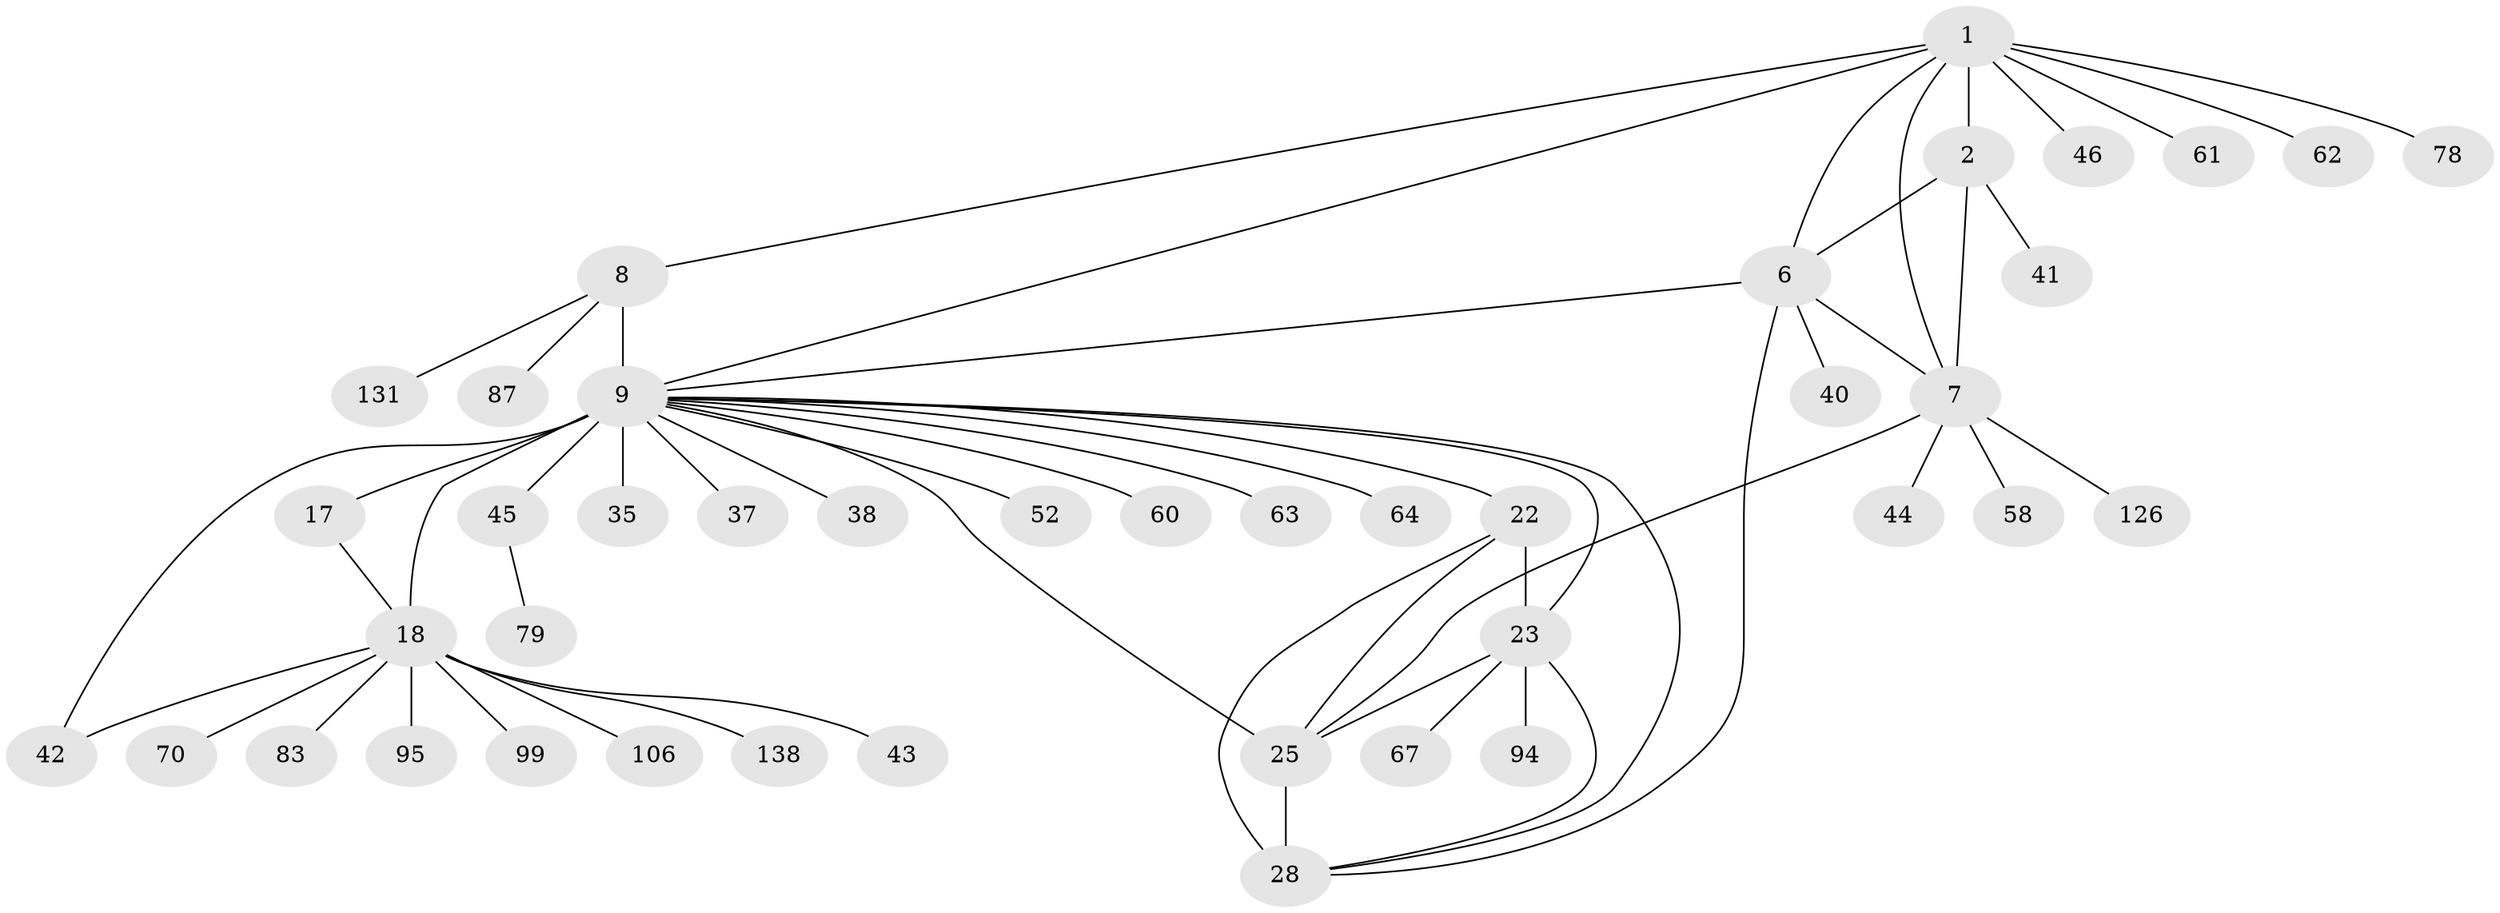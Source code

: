 // original degree distribution, {11: 0.05, 7: 0.02142857142857143, 6: 0.03571428571428571, 8: 0.06428571428571428, 12: 0.02857142857142857, 14: 0.014285714285714285, 9: 0.02857142857142857, 10: 0.007142857142857143, 2: 0.08571428571428572, 1: 0.6214285714285714, 3: 0.03571428571428571, 4: 0.007142857142857143}
// Generated by graph-tools (version 1.1) at 2025/19/03/04/25 18:19:58]
// undirected, 42 vertices, 56 edges
graph export_dot {
graph [start="1"]
  node [color=gray90,style=filled];
  1 [super="+89+39+69+66+4"];
  2 [super="+3"];
  6 [super="+57+86+114+121"];
  7 [super="+77"];
  8 [super="+84+11"];
  9 [super="+15+75+10+53+112+29"];
  17 [super="+115"];
  18 [super="+20+111+19"];
  22 [super="+27+24+54+105+122+125+135"];
  23;
  25 [super="+47+36"];
  28 [super="+76+108+129+55"];
  35;
  37;
  38;
  40;
  41;
  42 [super="+96+104"];
  43;
  44 [super="+117+91"];
  45 [super="+59"];
  46 [super="+48"];
  52;
  58;
  60;
  61;
  62;
  63;
  64;
  67;
  70;
  78;
  79;
  83;
  87;
  94;
  95 [super="+116"];
  99;
  106;
  126;
  131;
  138;
  1 -- 2 [weight=6];
  1 -- 6 [weight=3];
  1 -- 7 [weight=3];
  1 -- 8;
  1 -- 9;
  1 -- 46;
  1 -- 78;
  1 -- 61;
  1 -- 62;
  2 -- 6 [weight=2];
  2 -- 7 [weight=2];
  2 -- 41;
  6 -- 7;
  6 -- 40;
  6 -- 28;
  6 -- 9;
  7 -- 25;
  7 -- 44;
  7 -- 58;
  7 -- 126;
  8 -- 9 [weight=12];
  8 -- 131;
  8 -- 87;
  9 -- 38;
  9 -- 17 [weight=3];
  9 -- 18 [weight=10];
  9 -- 52;
  9 -- 37;
  9 -- 22 [weight=4];
  9 -- 23;
  9 -- 25;
  9 -- 28;
  9 -- 63;
  9 -- 64;
  9 -- 35 [weight=6];
  9 -- 42;
  9 -- 45;
  9 -- 60;
  17 -- 18 [weight=4];
  18 -- 99;
  18 -- 70;
  18 -- 42;
  18 -- 43;
  18 -- 138;
  18 -- 83;
  18 -- 95;
  18 -- 106;
  22 -- 23 [weight=3];
  22 -- 25 [weight=3];
  22 -- 28 [weight=3];
  23 -- 25;
  23 -- 28;
  23 -- 67;
  23 -- 94;
  25 -- 28;
  45 -- 79;
}
